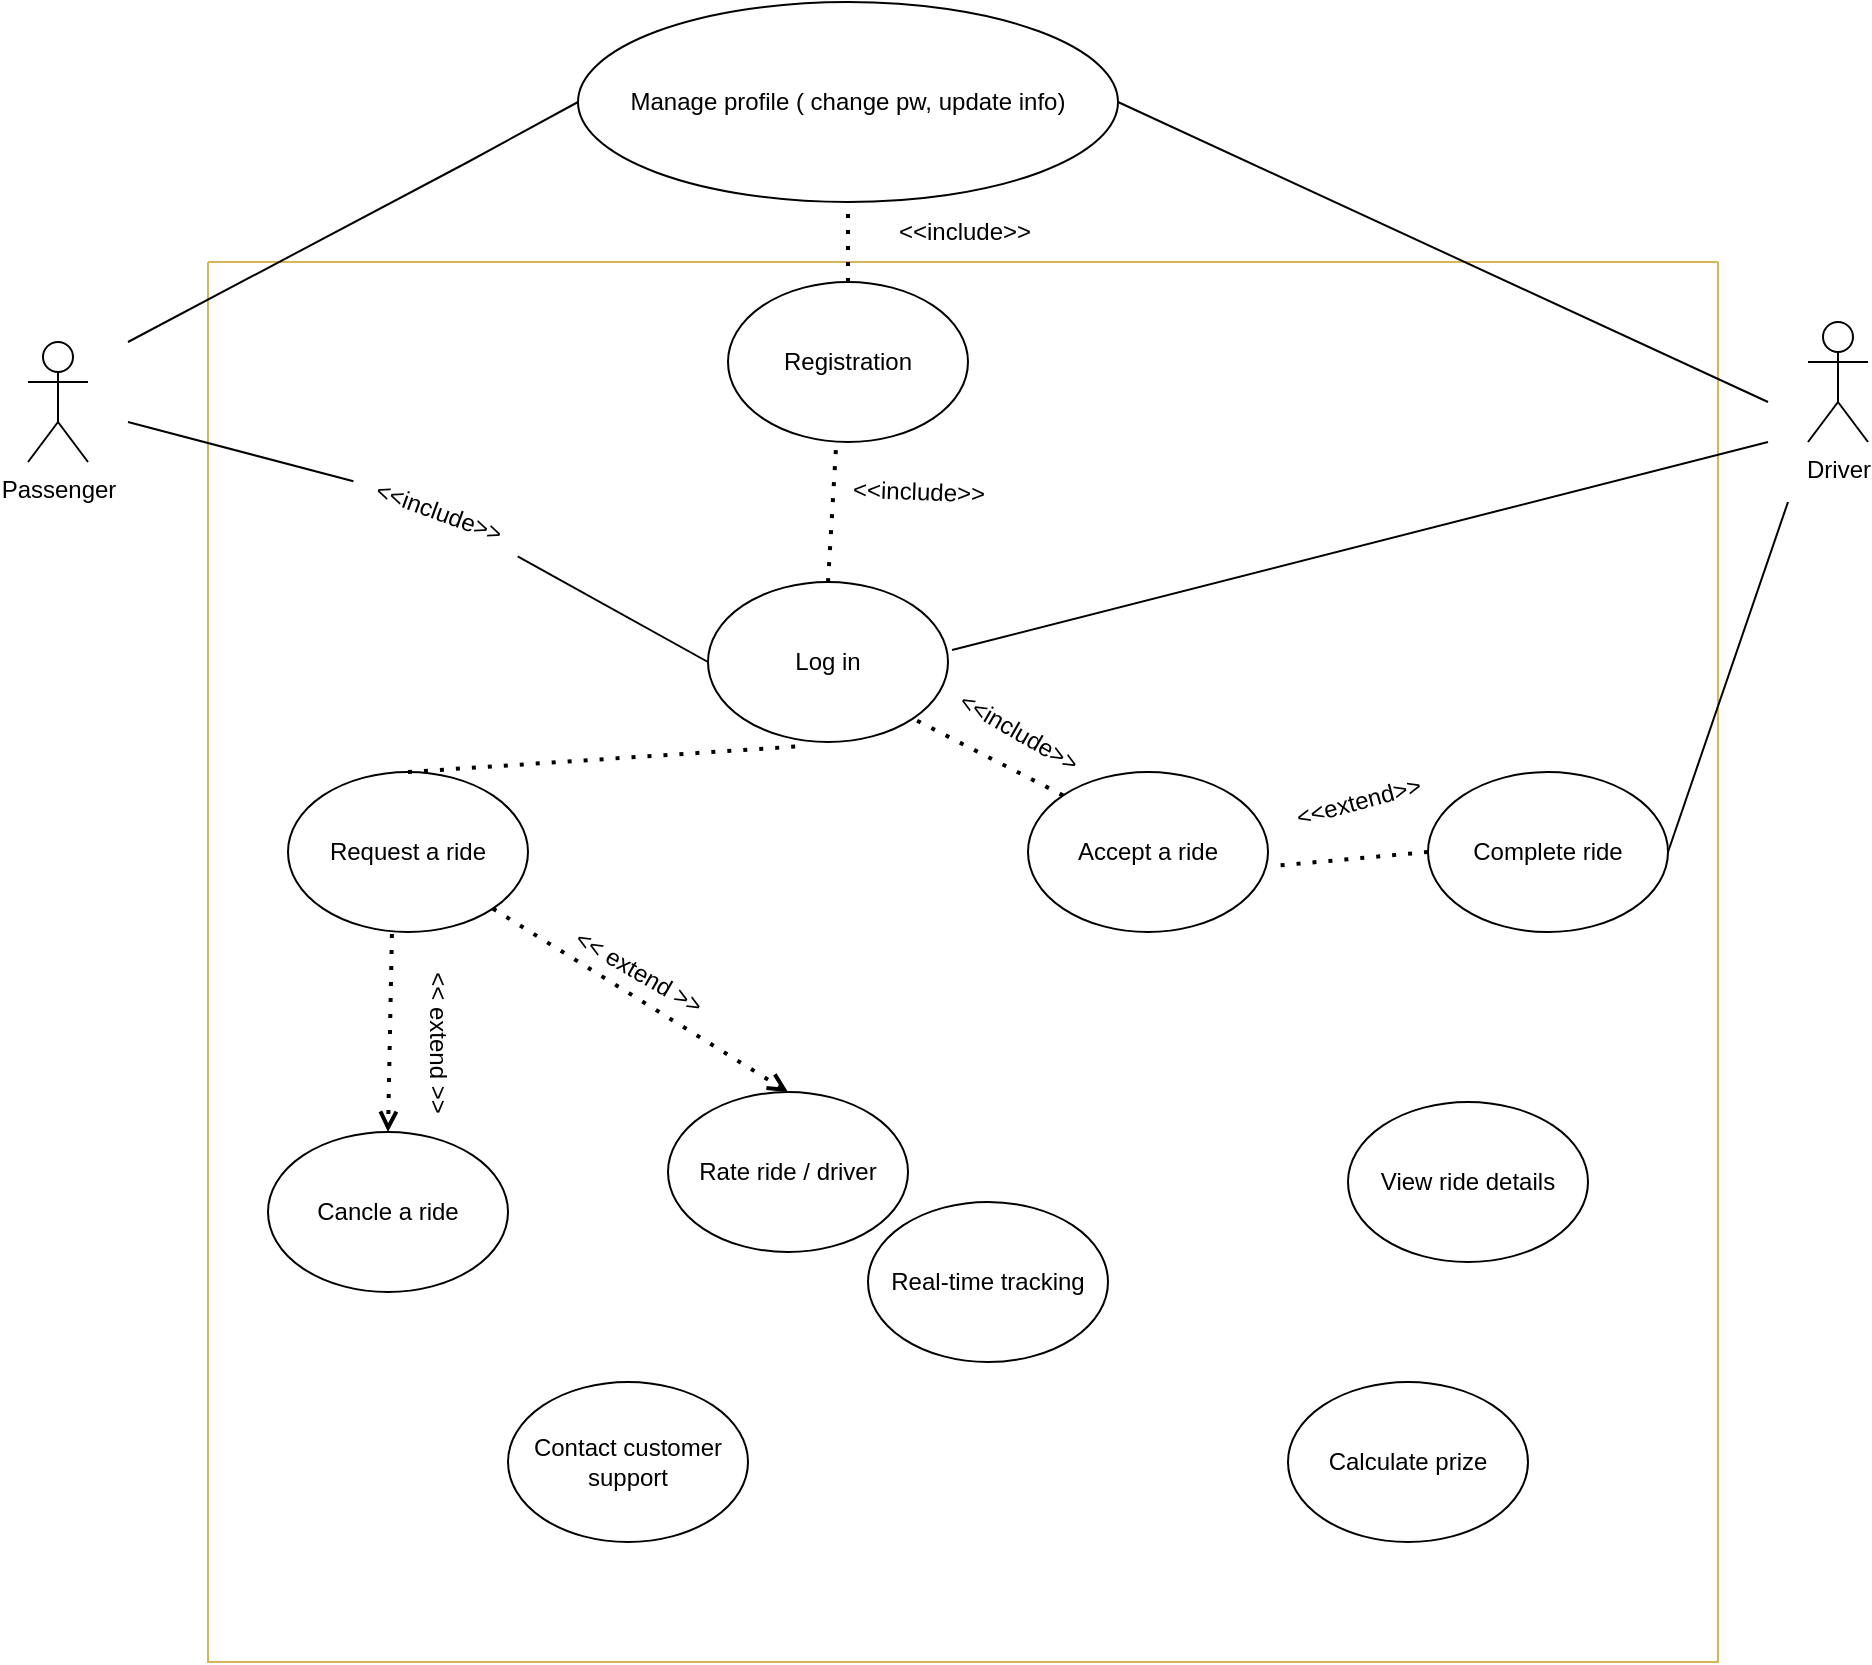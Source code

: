 <mxfile version="22.1.16" type="github">
  <diagram name="Page-1" id="y0iN5WRLecj_5jAYo_9e">
    <mxGraphModel dx="1434" dy="1895" grid="1" gridSize="10" guides="1" tooltips="1" connect="1" arrows="1" fold="1" page="1" pageScale="1" pageWidth="850" pageHeight="1100" math="0" shadow="0">
      <root>
        <mxCell id="0" />
        <mxCell id="1" parent="0" />
        <mxCell id="yRian2HJHCg52wbs5pm3-1" value="Passenger" style="shape=umlActor;verticalLabelPosition=bottom;verticalAlign=top;html=1;outlineConnect=0;" parent="1" vertex="1">
          <mxGeometry x="90" y="50" width="30" height="60" as="geometry" />
        </mxCell>
        <mxCell id="yRian2HJHCg52wbs5pm3-2" value="&lt;div&gt;Driver&lt;/div&gt;" style="shape=umlActor;verticalLabelPosition=bottom;verticalAlign=top;html=1;outlineConnect=0;" parent="1" vertex="1">
          <mxGeometry x="980" y="40" width="30" height="60" as="geometry" />
        </mxCell>
        <mxCell id="St6_D6Xs5Pb_7OD3D2Ax-1" value="" style="swimlane;startSize=0;fillColor=#fff2cc;strokeColor=#d6b656;" vertex="1" parent="1">
          <mxGeometry x="180" y="10" width="755" height="700" as="geometry" />
        </mxCell>
        <mxCell id="St6_D6Xs5Pb_7OD3D2Ax-2" value="Log in" style="ellipse;whiteSpace=wrap;html=1;" vertex="1" parent="St6_D6Xs5Pb_7OD3D2Ax-1">
          <mxGeometry x="250" y="160" width="120" height="80" as="geometry" />
        </mxCell>
        <mxCell id="St6_D6Xs5Pb_7OD3D2Ax-3" value="Registration" style="ellipse;whiteSpace=wrap;html=1;" vertex="1" parent="St6_D6Xs5Pb_7OD3D2Ax-1">
          <mxGeometry x="260" y="10" width="120" height="80" as="geometry" />
        </mxCell>
        <mxCell id="St6_D6Xs5Pb_7OD3D2Ax-4" value="Request a ride" style="ellipse;whiteSpace=wrap;html=1;" vertex="1" parent="St6_D6Xs5Pb_7OD3D2Ax-1">
          <mxGeometry x="40" y="255" width="120" height="80" as="geometry" />
        </mxCell>
        <mxCell id="St6_D6Xs5Pb_7OD3D2Ax-5" value="Cancle a ride" style="ellipse;whiteSpace=wrap;html=1;" vertex="1" parent="St6_D6Xs5Pb_7OD3D2Ax-1">
          <mxGeometry x="30" y="435" width="120" height="80" as="geometry" />
        </mxCell>
        <mxCell id="St6_D6Xs5Pb_7OD3D2Ax-6" value="Rate ride / driver" style="ellipse;whiteSpace=wrap;html=1;" vertex="1" parent="St6_D6Xs5Pb_7OD3D2Ax-1">
          <mxGeometry x="230" y="415" width="120" height="80" as="geometry" />
        </mxCell>
        <mxCell id="St6_D6Xs5Pb_7OD3D2Ax-7" value="Accept a ride" style="ellipse;whiteSpace=wrap;html=1;" vertex="1" parent="St6_D6Xs5Pb_7OD3D2Ax-1">
          <mxGeometry x="410" y="255" width="120" height="80" as="geometry" />
        </mxCell>
        <mxCell id="St6_D6Xs5Pb_7OD3D2Ax-15" value="Complete ride" style="ellipse;whiteSpace=wrap;html=1;" vertex="1" parent="St6_D6Xs5Pb_7OD3D2Ax-1">
          <mxGeometry x="610" y="255" width="120" height="80" as="geometry" />
        </mxCell>
        <mxCell id="St6_D6Xs5Pb_7OD3D2Ax-16" value="View ride details" style="ellipse;whiteSpace=wrap;html=1;" vertex="1" parent="St6_D6Xs5Pb_7OD3D2Ax-1">
          <mxGeometry x="570" y="420" width="120" height="80" as="geometry" />
        </mxCell>
        <mxCell id="St6_D6Xs5Pb_7OD3D2Ax-18" value="Calculate prize" style="ellipse;whiteSpace=wrap;html=1;" vertex="1" parent="St6_D6Xs5Pb_7OD3D2Ax-1">
          <mxGeometry x="540" y="560" width="120" height="80" as="geometry" />
        </mxCell>
        <mxCell id="St6_D6Xs5Pb_7OD3D2Ax-19" value="Real-time tracking" style="ellipse;whiteSpace=wrap;html=1;" vertex="1" parent="St6_D6Xs5Pb_7OD3D2Ax-1">
          <mxGeometry x="330" y="470" width="120" height="80" as="geometry" />
        </mxCell>
        <mxCell id="St6_D6Xs5Pb_7OD3D2Ax-20" value="Contact customer support" style="ellipse;whiteSpace=wrap;html=1;" vertex="1" parent="St6_D6Xs5Pb_7OD3D2Ax-1">
          <mxGeometry x="150" y="560" width="120" height="80" as="geometry" />
        </mxCell>
        <mxCell id="St6_D6Xs5Pb_7OD3D2Ax-22" value="" style="endArrow=none;dashed=1;html=1;dashPattern=1 3;strokeWidth=2;rounded=0;exitX=0.5;exitY=0;exitDx=0;exitDy=0;entryX=0.45;entryY=1.038;entryDx=0;entryDy=0;entryPerimeter=0;" edge="1" parent="St6_D6Xs5Pb_7OD3D2Ax-1" source="St6_D6Xs5Pb_7OD3D2Ax-2" target="St6_D6Xs5Pb_7OD3D2Ax-3">
          <mxGeometry width="50" height="50" relative="1" as="geometry">
            <mxPoint x="230" y="370" as="sourcePoint" />
            <mxPoint x="280" y="320" as="targetPoint" />
          </mxGeometry>
        </mxCell>
        <mxCell id="St6_D6Xs5Pb_7OD3D2Ax-25" value="" style="endArrow=none;dashed=1;html=1;dashPattern=1 3;strokeWidth=2;rounded=0;entryX=0.4;entryY=1.025;entryDx=0;entryDy=0;exitX=0.5;exitY=0;exitDx=0;exitDy=0;entryPerimeter=0;" edge="1" parent="St6_D6Xs5Pb_7OD3D2Ax-1" source="St6_D6Xs5Pb_7OD3D2Ax-4" target="St6_D6Xs5Pb_7OD3D2Ax-2">
          <mxGeometry width="50" height="50" relative="1" as="geometry">
            <mxPoint x="210" y="425" as="sourcePoint" />
            <mxPoint x="310" y="285" as="targetPoint" />
          </mxGeometry>
        </mxCell>
        <mxCell id="St6_D6Xs5Pb_7OD3D2Ax-30" value="&lt;div&gt;&amp;lt;&amp;lt;include&amp;gt;&amp;gt;&lt;/div&gt;" style="text;html=1;align=center;verticalAlign=middle;resizable=0;points=[];autosize=1;strokeColor=none;fillColor=none;rotation=2;" vertex="1" parent="St6_D6Xs5Pb_7OD3D2Ax-1">
          <mxGeometry x="310" y="100" width="90" height="30" as="geometry" />
        </mxCell>
        <mxCell id="St6_D6Xs5Pb_7OD3D2Ax-34" value="" style="endArrow=none;dashed=1;html=1;dashPattern=1 3;strokeWidth=2;rounded=0;entryX=1.017;entryY=0.588;entryDx=0;entryDy=0;exitX=0;exitY=0.5;exitDx=0;exitDy=0;entryPerimeter=0;" edge="1" parent="St6_D6Xs5Pb_7OD3D2Ax-1" source="St6_D6Xs5Pb_7OD3D2Ax-15" target="St6_D6Xs5Pb_7OD3D2Ax-7">
          <mxGeometry width="50" height="50" relative="1" as="geometry">
            <mxPoint x="350" y="275" as="sourcePoint" />
            <mxPoint x="480" y="325" as="targetPoint" />
          </mxGeometry>
        </mxCell>
        <mxCell id="St6_D6Xs5Pb_7OD3D2Ax-35" value="&lt;div&gt;&amp;lt;&amp;lt;extend&amp;gt;&amp;gt;&lt;/div&gt;" style="text;html=1;align=center;verticalAlign=middle;resizable=0;points=[];autosize=1;strokeColor=none;fillColor=none;rotation=-15;" vertex="1" parent="St6_D6Xs5Pb_7OD3D2Ax-1">
          <mxGeometry x="530" y="255" width="90" height="30" as="geometry" />
        </mxCell>
        <mxCell id="St6_D6Xs5Pb_7OD3D2Ax-42" value="" style="endArrow=open;dashed=1;html=1;dashPattern=1 3;strokeWidth=2;rounded=0;exitX=1;exitY=1;exitDx=0;exitDy=0;entryX=0.5;entryY=0;entryDx=0;entryDy=0;endFill=0;" edge="1" parent="St6_D6Xs5Pb_7OD3D2Ax-1" source="St6_D6Xs5Pb_7OD3D2Ax-4" target="St6_D6Xs5Pb_7OD3D2Ax-6">
          <mxGeometry width="50" height="50" relative="1" as="geometry">
            <mxPoint x="280" y="375" as="sourcePoint" />
            <mxPoint x="330" y="325" as="targetPoint" />
          </mxGeometry>
        </mxCell>
        <mxCell id="St6_D6Xs5Pb_7OD3D2Ax-43" value="" style="endArrow=open;dashed=1;html=1;dashPattern=1 3;strokeWidth=2;rounded=0;exitX=0.433;exitY=1.013;exitDx=0;exitDy=0;exitPerimeter=0;entryX=0.5;entryY=0;entryDx=0;entryDy=0;endFill=0;" edge="1" parent="St6_D6Xs5Pb_7OD3D2Ax-1" source="St6_D6Xs5Pb_7OD3D2Ax-4" target="St6_D6Xs5Pb_7OD3D2Ax-5">
          <mxGeometry width="50" height="50" relative="1" as="geometry">
            <mxPoint x="280" y="375" as="sourcePoint" />
            <mxPoint x="330" y="325" as="targetPoint" />
          </mxGeometry>
        </mxCell>
        <mxCell id="St6_D6Xs5Pb_7OD3D2Ax-45" value="&amp;lt;&amp;lt; extend &amp;gt;&amp;gt;" style="text;html=1;align=center;verticalAlign=middle;resizable=0;points=[];autosize=1;strokeColor=none;fillColor=none;rotation=90;" vertex="1" parent="St6_D6Xs5Pb_7OD3D2Ax-1">
          <mxGeometry x="70" y="375" width="90" height="30" as="geometry" />
        </mxCell>
        <mxCell id="St6_D6Xs5Pb_7OD3D2Ax-44" value="&amp;lt;&amp;lt; extend &amp;gt;&amp;gt;" style="text;html=1;align=center;verticalAlign=middle;resizable=0;points=[];autosize=1;strokeColor=none;fillColor=none;rotation=30;" vertex="1" parent="St6_D6Xs5Pb_7OD3D2Ax-1">
          <mxGeometry x="170" y="340" width="90" height="30" as="geometry" />
        </mxCell>
        <mxCell id="St6_D6Xs5Pb_7OD3D2Ax-47" value="" style="endArrow=none;dashed=1;html=1;dashPattern=1 3;strokeWidth=2;rounded=0;entryX=1;entryY=1;entryDx=0;entryDy=0;exitX=0;exitY=0;exitDx=0;exitDy=0;" edge="1" parent="St6_D6Xs5Pb_7OD3D2Ax-1" source="St6_D6Xs5Pb_7OD3D2Ax-7" target="St6_D6Xs5Pb_7OD3D2Ax-2">
          <mxGeometry width="50" height="50" relative="1" as="geometry">
            <mxPoint x="280" y="320" as="sourcePoint" />
            <mxPoint x="330" y="270" as="targetPoint" />
          </mxGeometry>
        </mxCell>
        <mxCell id="St6_D6Xs5Pb_7OD3D2Ax-49" value="&lt;div&gt;&amp;lt;&amp;lt;include&amp;gt;&amp;gt;&lt;/div&gt;" style="text;html=1;align=center;verticalAlign=middle;resizable=0;points=[];autosize=1;strokeColor=none;fillColor=none;rotation=30;" vertex="1" parent="St6_D6Xs5Pb_7OD3D2Ax-1">
          <mxGeometry x="360" y="220" width="90" height="30" as="geometry" />
        </mxCell>
        <mxCell id="St6_D6Xs5Pb_7OD3D2Ax-21" value="" style="endArrow=none;html=1;rounded=0;entryX=0;entryY=0.5;entryDx=0;entryDy=0;" edge="1" parent="1" source="St6_D6Xs5Pb_7OD3D2Ax-26" target="St6_D6Xs5Pb_7OD3D2Ax-2">
          <mxGeometry width="50" height="50" relative="1" as="geometry">
            <mxPoint x="140" y="90" as="sourcePoint" />
            <mxPoint x="440" y="330" as="targetPoint" />
          </mxGeometry>
        </mxCell>
        <mxCell id="St6_D6Xs5Pb_7OD3D2Ax-28" value="" style="endArrow=none;html=1;rounded=0;exitX=1;exitY=0.5;exitDx=0;exitDy=0;" edge="1" parent="1" source="St6_D6Xs5Pb_7OD3D2Ax-17">
          <mxGeometry width="50" height="50" relative="1" as="geometry">
            <mxPoint x="390" y="380" as="sourcePoint" />
            <mxPoint x="960" y="80" as="targetPoint" />
          </mxGeometry>
        </mxCell>
        <mxCell id="St6_D6Xs5Pb_7OD3D2Ax-29" value="" style="endArrow=none;html=1;rounded=0;entryX=0;entryY=0.5;entryDx=0;entryDy=0;" edge="1" parent="1" target="St6_D6Xs5Pb_7OD3D2Ax-17">
          <mxGeometry width="50" height="50" relative="1" as="geometry">
            <mxPoint x="140" y="50" as="sourcePoint" />
            <mxPoint x="440" y="330" as="targetPoint" />
            <Array as="points">
              <mxPoint x="310" y="-40" />
            </Array>
          </mxGeometry>
        </mxCell>
        <mxCell id="St6_D6Xs5Pb_7OD3D2Ax-17" value="Manage profile ( change pw, update info)" style="ellipse;whiteSpace=wrap;html=1;" vertex="1" parent="1">
          <mxGeometry x="365" y="-120" width="270" height="100" as="geometry" />
        </mxCell>
        <mxCell id="St6_D6Xs5Pb_7OD3D2Ax-31" value="" style="endArrow=none;dashed=1;html=1;dashPattern=1 3;strokeWidth=2;rounded=0;exitX=0.5;exitY=0;exitDx=0;exitDy=0;entryX=0.5;entryY=1;entryDx=0;entryDy=0;" edge="1" parent="1" source="St6_D6Xs5Pb_7OD3D2Ax-3" target="St6_D6Xs5Pb_7OD3D2Ax-17">
          <mxGeometry width="50" height="50" relative="1" as="geometry">
            <mxPoint x="460" y="270" as="sourcePoint" />
            <mxPoint x="510" y="220" as="targetPoint" />
          </mxGeometry>
        </mxCell>
        <mxCell id="St6_D6Xs5Pb_7OD3D2Ax-32" value="" style="endArrow=none;html=1;rounded=0;entryX=1.017;entryY=0.425;entryDx=0;entryDy=0;entryPerimeter=0;" edge="1" parent="1" target="St6_D6Xs5Pb_7OD3D2Ax-2">
          <mxGeometry width="50" height="50" relative="1" as="geometry">
            <mxPoint x="960" y="100" as="sourcePoint" />
            <mxPoint x="510" y="220" as="targetPoint" />
          </mxGeometry>
        </mxCell>
        <mxCell id="St6_D6Xs5Pb_7OD3D2Ax-33" value="" style="endArrow=none;html=1;rounded=0;exitX=1;exitY=0.5;exitDx=0;exitDy=0;" edge="1" parent="1" source="St6_D6Xs5Pb_7OD3D2Ax-15">
          <mxGeometry width="50" height="50" relative="1" as="geometry">
            <mxPoint x="460" y="270" as="sourcePoint" />
            <mxPoint x="970" y="130" as="targetPoint" />
          </mxGeometry>
        </mxCell>
        <mxCell id="St6_D6Xs5Pb_7OD3D2Ax-46" value="" style="endArrow=none;html=1;rounded=0;entryX=0;entryY=0.5;entryDx=0;entryDy=0;" edge="1" parent="1" target="St6_D6Xs5Pb_7OD3D2Ax-26">
          <mxGeometry width="50" height="50" relative="1" as="geometry">
            <mxPoint x="140" y="90" as="sourcePoint" />
            <mxPoint x="440" y="200" as="targetPoint" />
          </mxGeometry>
        </mxCell>
        <mxCell id="St6_D6Xs5Pb_7OD3D2Ax-26" value="&lt;div&gt;&amp;lt;&amp;lt;include&amp;gt;&amp;gt;&lt;/div&gt;" style="text;html=1;align=center;verticalAlign=middle;resizable=0;points=[];autosize=1;strokeColor=none;fillColor=none;rotation=20;" vertex="1" parent="1">
          <mxGeometry x="250" y="120" width="90" height="30" as="geometry" />
        </mxCell>
        <mxCell id="St6_D6Xs5Pb_7OD3D2Ax-23" value="&lt;div&gt;&amp;lt;&amp;lt;include&amp;gt;&amp;gt;&lt;/div&gt;" style="text;html=1;align=center;verticalAlign=middle;resizable=0;points=[];autosize=1;strokeColor=none;fillColor=none;rotation=0;" vertex="1" parent="1">
          <mxGeometry x="512.5" y="-20" width="90" height="30" as="geometry" />
        </mxCell>
      </root>
    </mxGraphModel>
  </diagram>
</mxfile>
